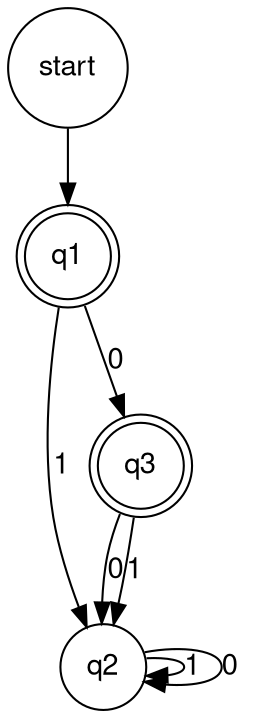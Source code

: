 graph robotFramework {
    fontsize = 20;
    fontname = "Helvetica,Arial,sans-serif";
    node [fontname = "Helvetica,Arial,sans-serif";];
    edge [fontname = "Helvetica,Ariasans-serif";];
    node [shape = circle;];
    
    start -- q1 [dir = forward;];
    q1 -- q2 [label = "1"; dir = forward;];
    q1 -- q3 [label = "0"; dir = forward;];
    q3 -- q2 [label = "0"; dir = forward;];
    q3 -- q2 [label = "1"; dir = forward;];
    q2 -- q2 [label = "1"; dir = forward;];
    q2 -- q2 [label = "0"; dir = forward;];
    
    q1 [peripheries = 2;];
    q3 [peripheries = 2;];
}